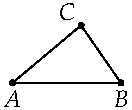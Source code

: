 settings.tex="pdflatex";

texpreamble("\usepackage{amsmath}
\usepackage{amsthm,amssymb}
\usepackage{mathpazo}
\usepackage[svgnames]{xcolor}
");
import graph;

size(0,55);

//dot((0,-1.1),white);

pair A=(0,0);
pair B=(2,0);
pair C=1.65dir(40);
pair al=I*(unit(A-B));

dot("$A$",A,S);
dot("$B$",B,S);
dot("$C$",C,NW);
draw(C--A--B--cycle);
